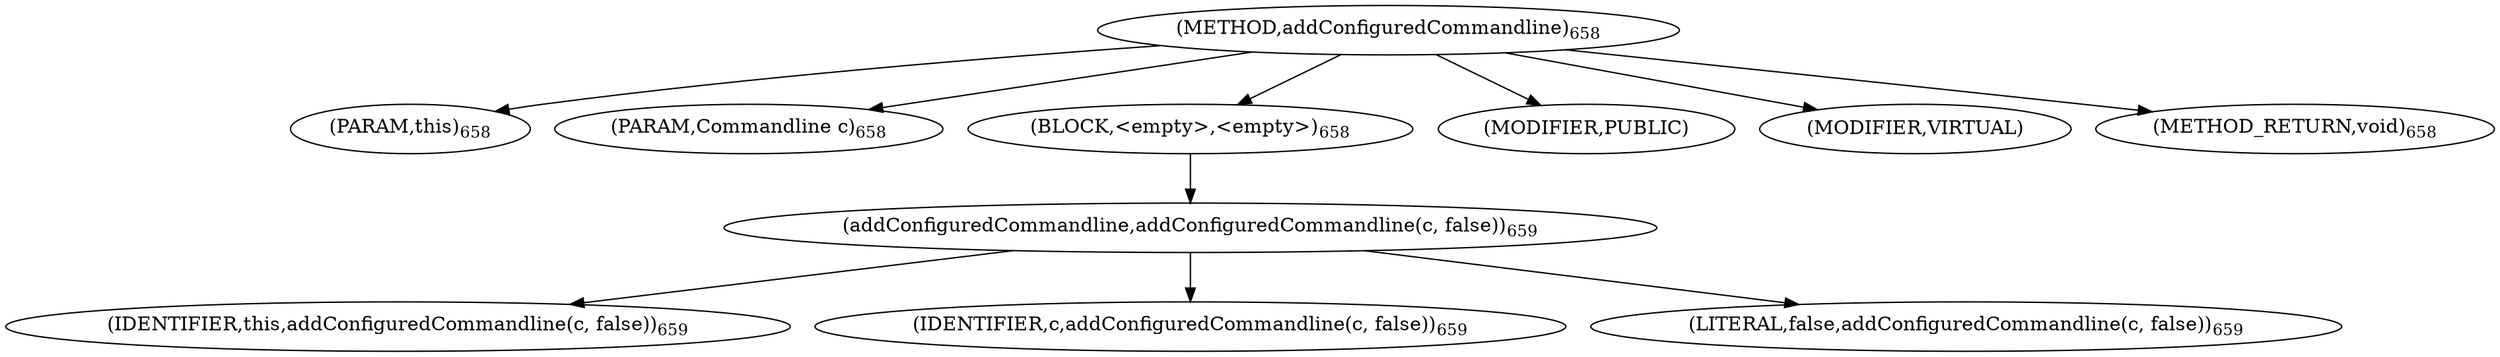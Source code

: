 digraph "addConfiguredCommandline" {  
"1348" [label = <(METHOD,addConfiguredCommandline)<SUB>658</SUB>> ]
"111" [label = <(PARAM,this)<SUB>658</SUB>> ]
"1349" [label = <(PARAM,Commandline c)<SUB>658</SUB>> ]
"1350" [label = <(BLOCK,&lt;empty&gt;,&lt;empty&gt;)<SUB>658</SUB>> ]
"1351" [label = <(addConfiguredCommandline,addConfiguredCommandline(c, false))<SUB>659</SUB>> ]
"110" [label = <(IDENTIFIER,this,addConfiguredCommandline(c, false))<SUB>659</SUB>> ]
"1352" [label = <(IDENTIFIER,c,addConfiguredCommandline(c, false))<SUB>659</SUB>> ]
"1353" [label = <(LITERAL,false,addConfiguredCommandline(c, false))<SUB>659</SUB>> ]
"1354" [label = <(MODIFIER,PUBLIC)> ]
"1355" [label = <(MODIFIER,VIRTUAL)> ]
"1356" [label = <(METHOD_RETURN,void)<SUB>658</SUB>> ]
  "1348" -> "111" 
  "1348" -> "1349" 
  "1348" -> "1350" 
  "1348" -> "1354" 
  "1348" -> "1355" 
  "1348" -> "1356" 
  "1350" -> "1351" 
  "1351" -> "110" 
  "1351" -> "1352" 
  "1351" -> "1353" 
}
